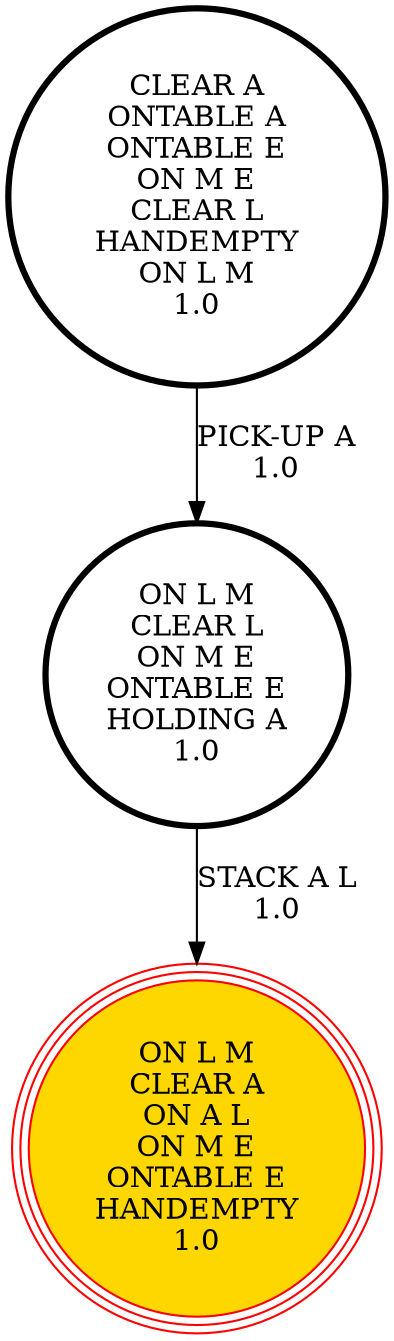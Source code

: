 digraph {
"CLEAR A\nONTABLE A\nONTABLE E\nON M E\nCLEAR L\nHANDEMPTY\nON L M\n1.0\n" -> "ON L M\nCLEAR L\nON M E\nONTABLE E\nHOLDING A\n1.0\n"[label="PICK-UP A\n1.0\n"];
"ON L M\nCLEAR L\nON M E\nONTABLE E\nHOLDING A\n1.0\n" -> "ON L M\nCLEAR A\nON A L\nON M E\nONTABLE E\nHANDEMPTY\n1.0\n"[label="STACK A L\n1.0\n"];
"ON L M\nCLEAR A\nON A L\nON M E\nONTABLE E\nHANDEMPTY\n1.0\n" [shape=circle, style=filled color=red, fillcolor=gold, peripheries=3];
"CLEAR A\nONTABLE A\nONTABLE E\nON M E\nCLEAR L\nHANDEMPTY\nON L M\n1.0\n" [shape=circle, penwidth=3];
"ON L M\nCLEAR L\nON M E\nONTABLE E\nHOLDING A\n1.0\n" [shape=circle, penwidth=3];
"ON L M\nCLEAR A\nON A L\nON M E\nONTABLE E\nHANDEMPTY\n1.0\n" [shape=circle, style=filled color=red, fillcolor=gold, peripheries=3];
}
